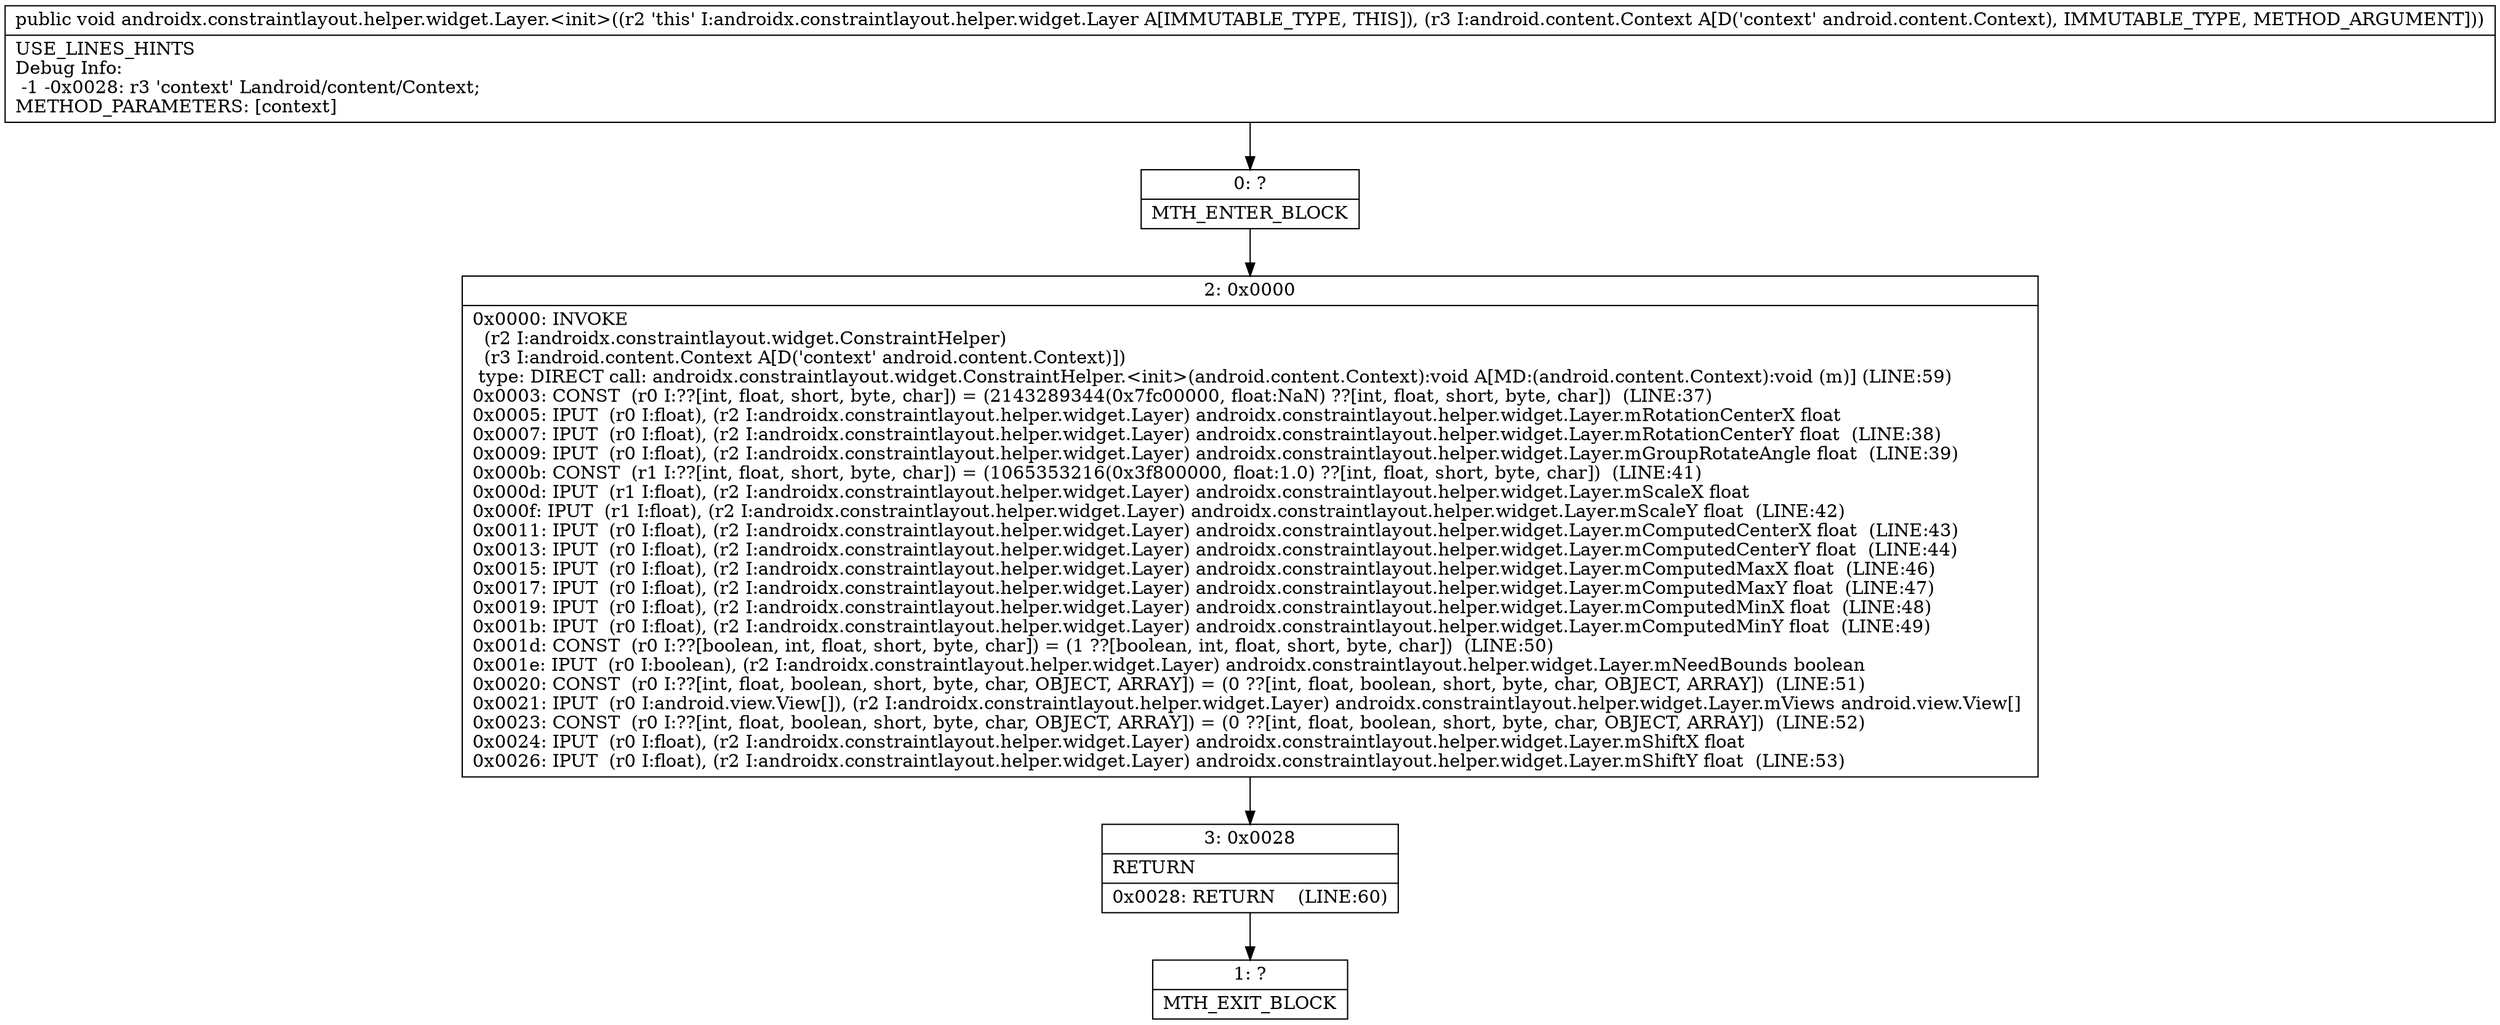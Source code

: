 digraph "CFG forandroidx.constraintlayout.helper.widget.Layer.\<init\>(Landroid\/content\/Context;)V" {
Node_0 [shape=record,label="{0\:\ ?|MTH_ENTER_BLOCK\l}"];
Node_2 [shape=record,label="{2\:\ 0x0000|0x0000: INVOKE  \l  (r2 I:androidx.constraintlayout.widget.ConstraintHelper)\l  (r3 I:android.content.Context A[D('context' android.content.Context)])\l type: DIRECT call: androidx.constraintlayout.widget.ConstraintHelper.\<init\>(android.content.Context):void A[MD:(android.content.Context):void (m)] (LINE:59)\l0x0003: CONST  (r0 I:??[int, float, short, byte, char]) = (2143289344(0x7fc00000, float:NaN) ??[int, float, short, byte, char])  (LINE:37)\l0x0005: IPUT  (r0 I:float), (r2 I:androidx.constraintlayout.helper.widget.Layer) androidx.constraintlayout.helper.widget.Layer.mRotationCenterX float \l0x0007: IPUT  (r0 I:float), (r2 I:androidx.constraintlayout.helper.widget.Layer) androidx.constraintlayout.helper.widget.Layer.mRotationCenterY float  (LINE:38)\l0x0009: IPUT  (r0 I:float), (r2 I:androidx.constraintlayout.helper.widget.Layer) androidx.constraintlayout.helper.widget.Layer.mGroupRotateAngle float  (LINE:39)\l0x000b: CONST  (r1 I:??[int, float, short, byte, char]) = (1065353216(0x3f800000, float:1.0) ??[int, float, short, byte, char])  (LINE:41)\l0x000d: IPUT  (r1 I:float), (r2 I:androidx.constraintlayout.helper.widget.Layer) androidx.constraintlayout.helper.widget.Layer.mScaleX float \l0x000f: IPUT  (r1 I:float), (r2 I:androidx.constraintlayout.helper.widget.Layer) androidx.constraintlayout.helper.widget.Layer.mScaleY float  (LINE:42)\l0x0011: IPUT  (r0 I:float), (r2 I:androidx.constraintlayout.helper.widget.Layer) androidx.constraintlayout.helper.widget.Layer.mComputedCenterX float  (LINE:43)\l0x0013: IPUT  (r0 I:float), (r2 I:androidx.constraintlayout.helper.widget.Layer) androidx.constraintlayout.helper.widget.Layer.mComputedCenterY float  (LINE:44)\l0x0015: IPUT  (r0 I:float), (r2 I:androidx.constraintlayout.helper.widget.Layer) androidx.constraintlayout.helper.widget.Layer.mComputedMaxX float  (LINE:46)\l0x0017: IPUT  (r0 I:float), (r2 I:androidx.constraintlayout.helper.widget.Layer) androidx.constraintlayout.helper.widget.Layer.mComputedMaxY float  (LINE:47)\l0x0019: IPUT  (r0 I:float), (r2 I:androidx.constraintlayout.helper.widget.Layer) androidx.constraintlayout.helper.widget.Layer.mComputedMinX float  (LINE:48)\l0x001b: IPUT  (r0 I:float), (r2 I:androidx.constraintlayout.helper.widget.Layer) androidx.constraintlayout.helper.widget.Layer.mComputedMinY float  (LINE:49)\l0x001d: CONST  (r0 I:??[boolean, int, float, short, byte, char]) = (1 ??[boolean, int, float, short, byte, char])  (LINE:50)\l0x001e: IPUT  (r0 I:boolean), (r2 I:androidx.constraintlayout.helper.widget.Layer) androidx.constraintlayout.helper.widget.Layer.mNeedBounds boolean \l0x0020: CONST  (r0 I:??[int, float, boolean, short, byte, char, OBJECT, ARRAY]) = (0 ??[int, float, boolean, short, byte, char, OBJECT, ARRAY])  (LINE:51)\l0x0021: IPUT  (r0 I:android.view.View[]), (r2 I:androidx.constraintlayout.helper.widget.Layer) androidx.constraintlayout.helper.widget.Layer.mViews android.view.View[] \l0x0023: CONST  (r0 I:??[int, float, boolean, short, byte, char, OBJECT, ARRAY]) = (0 ??[int, float, boolean, short, byte, char, OBJECT, ARRAY])  (LINE:52)\l0x0024: IPUT  (r0 I:float), (r2 I:androidx.constraintlayout.helper.widget.Layer) androidx.constraintlayout.helper.widget.Layer.mShiftX float \l0x0026: IPUT  (r0 I:float), (r2 I:androidx.constraintlayout.helper.widget.Layer) androidx.constraintlayout.helper.widget.Layer.mShiftY float  (LINE:53)\l}"];
Node_3 [shape=record,label="{3\:\ 0x0028|RETURN\l|0x0028: RETURN    (LINE:60)\l}"];
Node_1 [shape=record,label="{1\:\ ?|MTH_EXIT_BLOCK\l}"];
MethodNode[shape=record,label="{public void androidx.constraintlayout.helper.widget.Layer.\<init\>((r2 'this' I:androidx.constraintlayout.helper.widget.Layer A[IMMUTABLE_TYPE, THIS]), (r3 I:android.content.Context A[D('context' android.content.Context), IMMUTABLE_TYPE, METHOD_ARGUMENT]))  | USE_LINES_HINTS\lDebug Info:\l  \-1 \-0x0028: r3 'context' Landroid\/content\/Context;\lMETHOD_PARAMETERS: [context]\l}"];
MethodNode -> Node_0;Node_0 -> Node_2;
Node_2 -> Node_3;
Node_3 -> Node_1;
}

